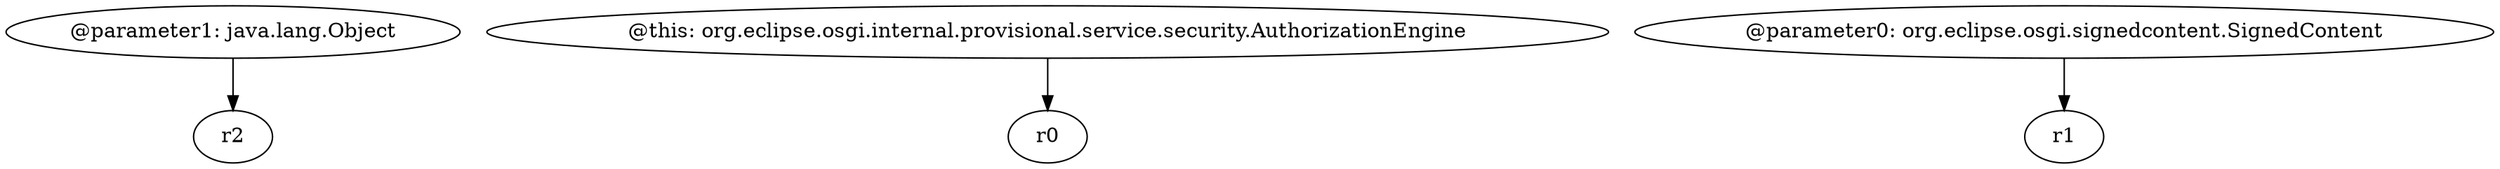 digraph g {
0[label="@parameter1: java.lang.Object"]
1[label="r2"]
0->1[label=""]
2[label="@this: org.eclipse.osgi.internal.provisional.service.security.AuthorizationEngine"]
3[label="r0"]
2->3[label=""]
4[label="@parameter0: org.eclipse.osgi.signedcontent.SignedContent"]
5[label="r1"]
4->5[label=""]
}